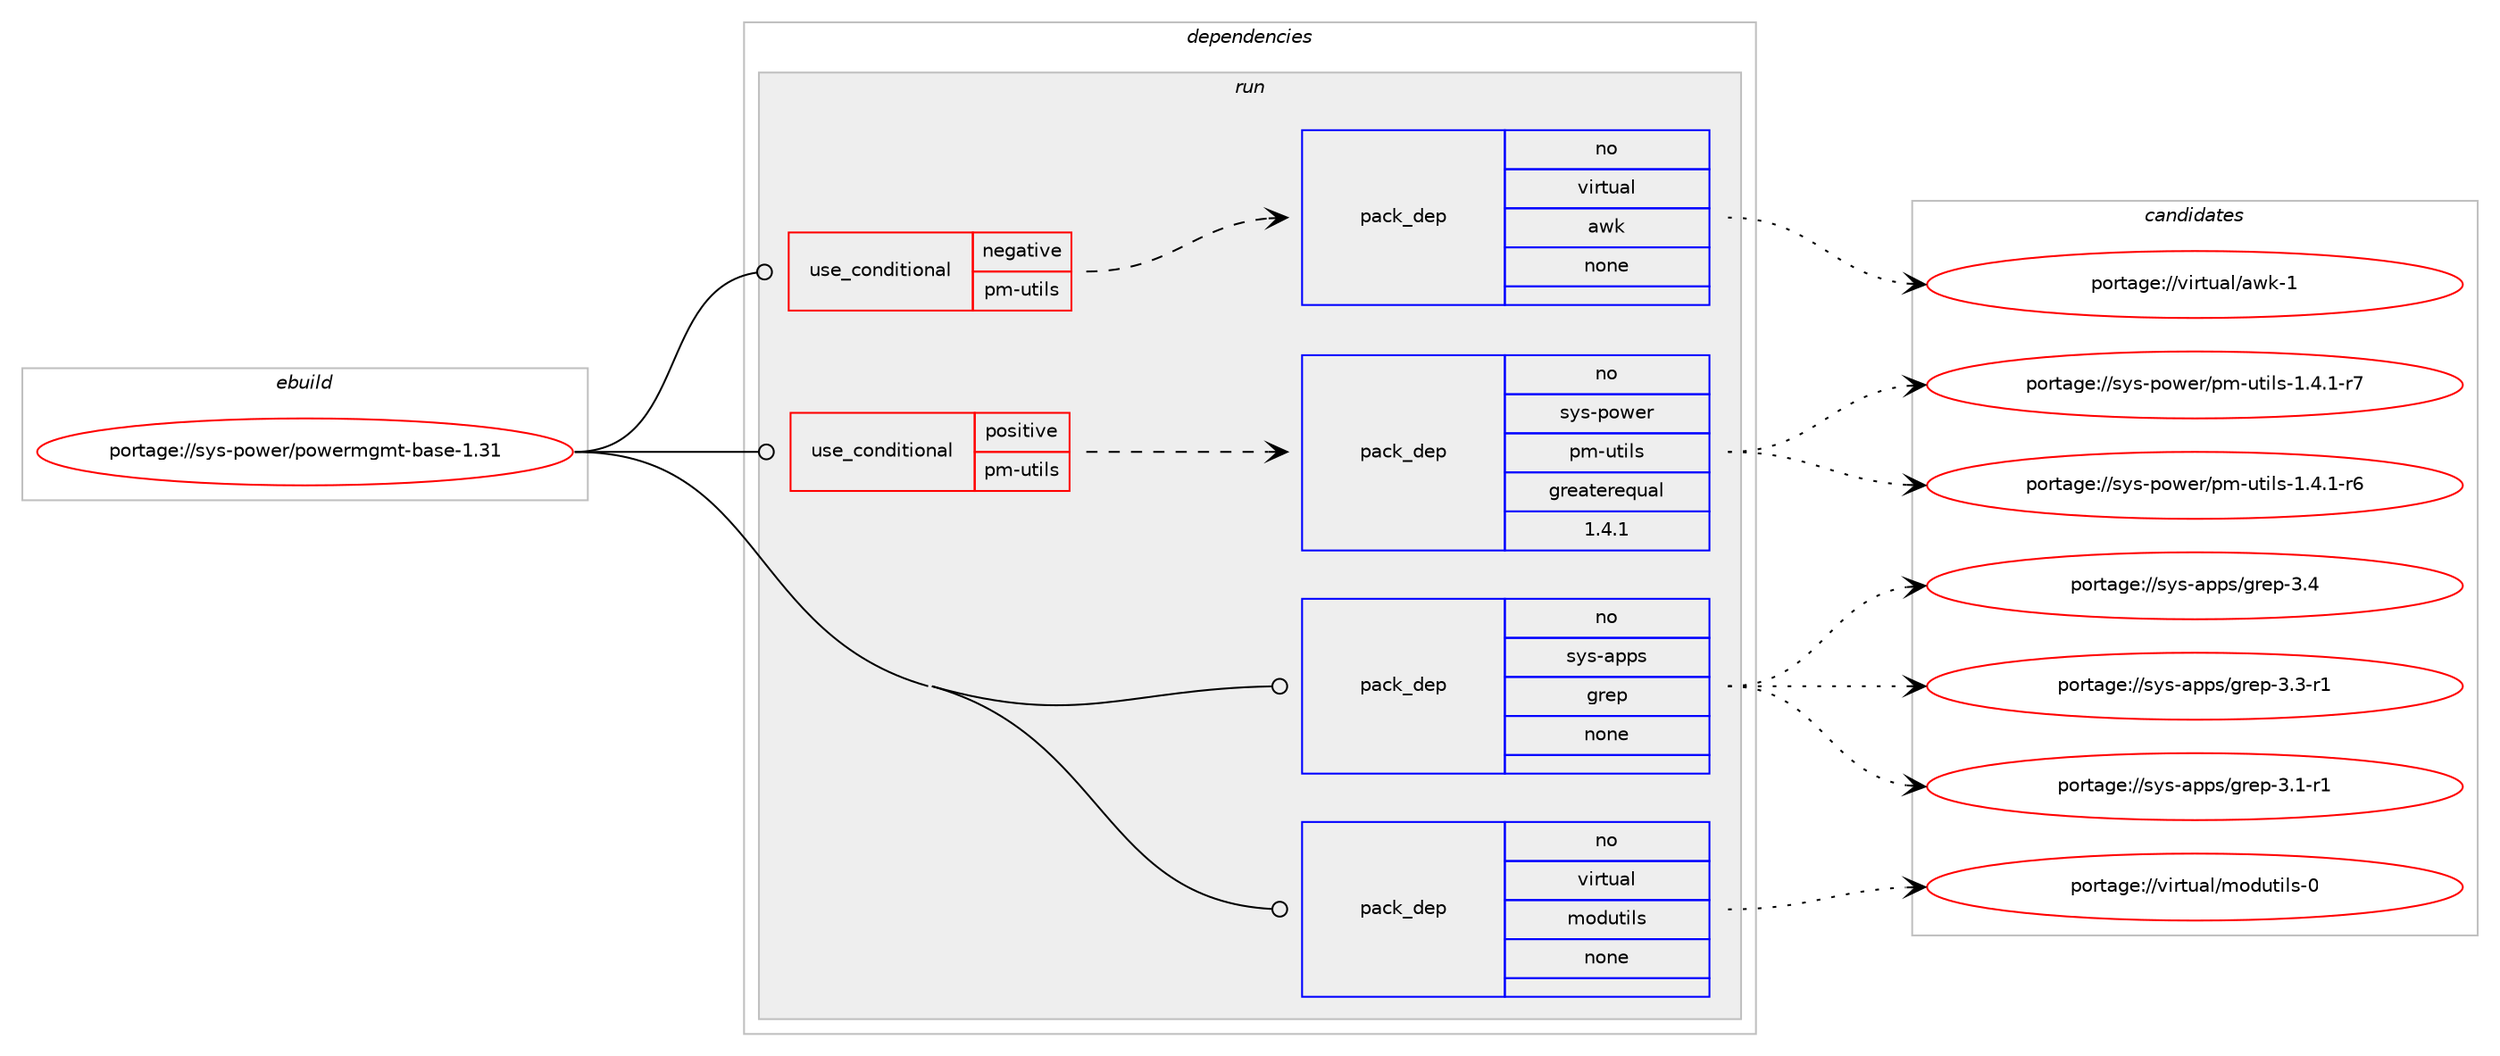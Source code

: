 digraph prolog {

# *************
# Graph options
# *************

newrank=true;
concentrate=true;
compound=true;
graph [rankdir=LR,fontname=Helvetica,fontsize=10,ranksep=1.5];#, ranksep=2.5, nodesep=0.2];
edge  [arrowhead=vee];
node  [fontname=Helvetica,fontsize=10];

# **********
# The ebuild
# **********

subgraph cluster_leftcol {
color=gray;
rank=same;
label=<<i>ebuild</i>>;
id [label="portage://sys-power/powermgmt-base-1.31", color=red, width=4, href="../sys-power/powermgmt-base-1.31.svg"];
}

# ****************
# The dependencies
# ****************

subgraph cluster_midcol {
color=gray;
label=<<i>dependencies</i>>;
subgraph cluster_compile {
fillcolor="#eeeeee";
style=filled;
label=<<i>compile</i>>;
}
subgraph cluster_compileandrun {
fillcolor="#eeeeee";
style=filled;
label=<<i>compile and run</i>>;
}
subgraph cluster_run {
fillcolor="#eeeeee";
style=filled;
label=<<i>run</i>>;
subgraph cond7106 {
dependency39504 [label=<<TABLE BORDER="0" CELLBORDER="1" CELLSPACING="0" CELLPADDING="4"><TR><TD ROWSPAN="3" CELLPADDING="10">use_conditional</TD></TR><TR><TD>negative</TD></TR><TR><TD>pm-utils</TD></TR></TABLE>>, shape=none, color=red];
subgraph pack31492 {
dependency39505 [label=<<TABLE BORDER="0" CELLBORDER="1" CELLSPACING="0" CELLPADDING="4" WIDTH="220"><TR><TD ROWSPAN="6" CELLPADDING="30">pack_dep</TD></TR><TR><TD WIDTH="110">no</TD></TR><TR><TD>virtual</TD></TR><TR><TD>awk</TD></TR><TR><TD>none</TD></TR><TR><TD></TD></TR></TABLE>>, shape=none, color=blue];
}
dependency39504:e -> dependency39505:w [weight=20,style="dashed",arrowhead="vee"];
}
id:e -> dependency39504:w [weight=20,style="solid",arrowhead="odot"];
subgraph cond7107 {
dependency39506 [label=<<TABLE BORDER="0" CELLBORDER="1" CELLSPACING="0" CELLPADDING="4"><TR><TD ROWSPAN="3" CELLPADDING="10">use_conditional</TD></TR><TR><TD>positive</TD></TR><TR><TD>pm-utils</TD></TR></TABLE>>, shape=none, color=red];
subgraph pack31493 {
dependency39507 [label=<<TABLE BORDER="0" CELLBORDER="1" CELLSPACING="0" CELLPADDING="4" WIDTH="220"><TR><TD ROWSPAN="6" CELLPADDING="30">pack_dep</TD></TR><TR><TD WIDTH="110">no</TD></TR><TR><TD>sys-power</TD></TR><TR><TD>pm-utils</TD></TR><TR><TD>greaterequal</TD></TR><TR><TD>1.4.1</TD></TR></TABLE>>, shape=none, color=blue];
}
dependency39506:e -> dependency39507:w [weight=20,style="dashed",arrowhead="vee"];
}
id:e -> dependency39506:w [weight=20,style="solid",arrowhead="odot"];
subgraph pack31494 {
dependency39508 [label=<<TABLE BORDER="0" CELLBORDER="1" CELLSPACING="0" CELLPADDING="4" WIDTH="220"><TR><TD ROWSPAN="6" CELLPADDING="30">pack_dep</TD></TR><TR><TD WIDTH="110">no</TD></TR><TR><TD>sys-apps</TD></TR><TR><TD>grep</TD></TR><TR><TD>none</TD></TR><TR><TD></TD></TR></TABLE>>, shape=none, color=blue];
}
id:e -> dependency39508:w [weight=20,style="solid",arrowhead="odot"];
subgraph pack31495 {
dependency39509 [label=<<TABLE BORDER="0" CELLBORDER="1" CELLSPACING="0" CELLPADDING="4" WIDTH="220"><TR><TD ROWSPAN="6" CELLPADDING="30">pack_dep</TD></TR><TR><TD WIDTH="110">no</TD></TR><TR><TD>virtual</TD></TR><TR><TD>modutils</TD></TR><TR><TD>none</TD></TR><TR><TD></TD></TR></TABLE>>, shape=none, color=blue];
}
id:e -> dependency39509:w [weight=20,style="solid",arrowhead="odot"];
}
}

# **************
# The candidates
# **************

subgraph cluster_choices {
rank=same;
color=gray;
label=<<i>candidates</i>>;

subgraph choice31492 {
color=black;
nodesep=1;
choice1181051141161179710847971191074549 [label="portage://virtual/awk-1", color=red, width=4,href="../virtual/awk-1.svg"];
dependency39505:e -> choice1181051141161179710847971191074549:w [style=dotted,weight="100"];
}
subgraph choice31493 {
color=black;
nodesep=1;
choice1151211154511211111910111447112109451171161051081154549465246494511455 [label="portage://sys-power/pm-utils-1.4.1-r7", color=red, width=4,href="../sys-power/pm-utils-1.4.1-r7.svg"];
choice1151211154511211111910111447112109451171161051081154549465246494511454 [label="portage://sys-power/pm-utils-1.4.1-r6", color=red, width=4,href="../sys-power/pm-utils-1.4.1-r6.svg"];
dependency39507:e -> choice1151211154511211111910111447112109451171161051081154549465246494511455:w [style=dotted,weight="100"];
dependency39507:e -> choice1151211154511211111910111447112109451171161051081154549465246494511454:w [style=dotted,weight="100"];
}
subgraph choice31494 {
color=black;
nodesep=1;
choice11512111545971121121154710311410111245514652 [label="portage://sys-apps/grep-3.4", color=red, width=4,href="../sys-apps/grep-3.4.svg"];
choice115121115459711211211547103114101112455146514511449 [label="portage://sys-apps/grep-3.3-r1", color=red, width=4,href="../sys-apps/grep-3.3-r1.svg"];
choice115121115459711211211547103114101112455146494511449 [label="portage://sys-apps/grep-3.1-r1", color=red, width=4,href="../sys-apps/grep-3.1-r1.svg"];
dependency39508:e -> choice11512111545971121121154710311410111245514652:w [style=dotted,weight="100"];
dependency39508:e -> choice115121115459711211211547103114101112455146514511449:w [style=dotted,weight="100"];
dependency39508:e -> choice115121115459711211211547103114101112455146494511449:w [style=dotted,weight="100"];
}
subgraph choice31495 {
color=black;
nodesep=1;
choice11810511411611797108471091111001171161051081154548 [label="portage://virtual/modutils-0", color=red, width=4,href="../virtual/modutils-0.svg"];
dependency39509:e -> choice11810511411611797108471091111001171161051081154548:w [style=dotted,weight="100"];
}
}

}

